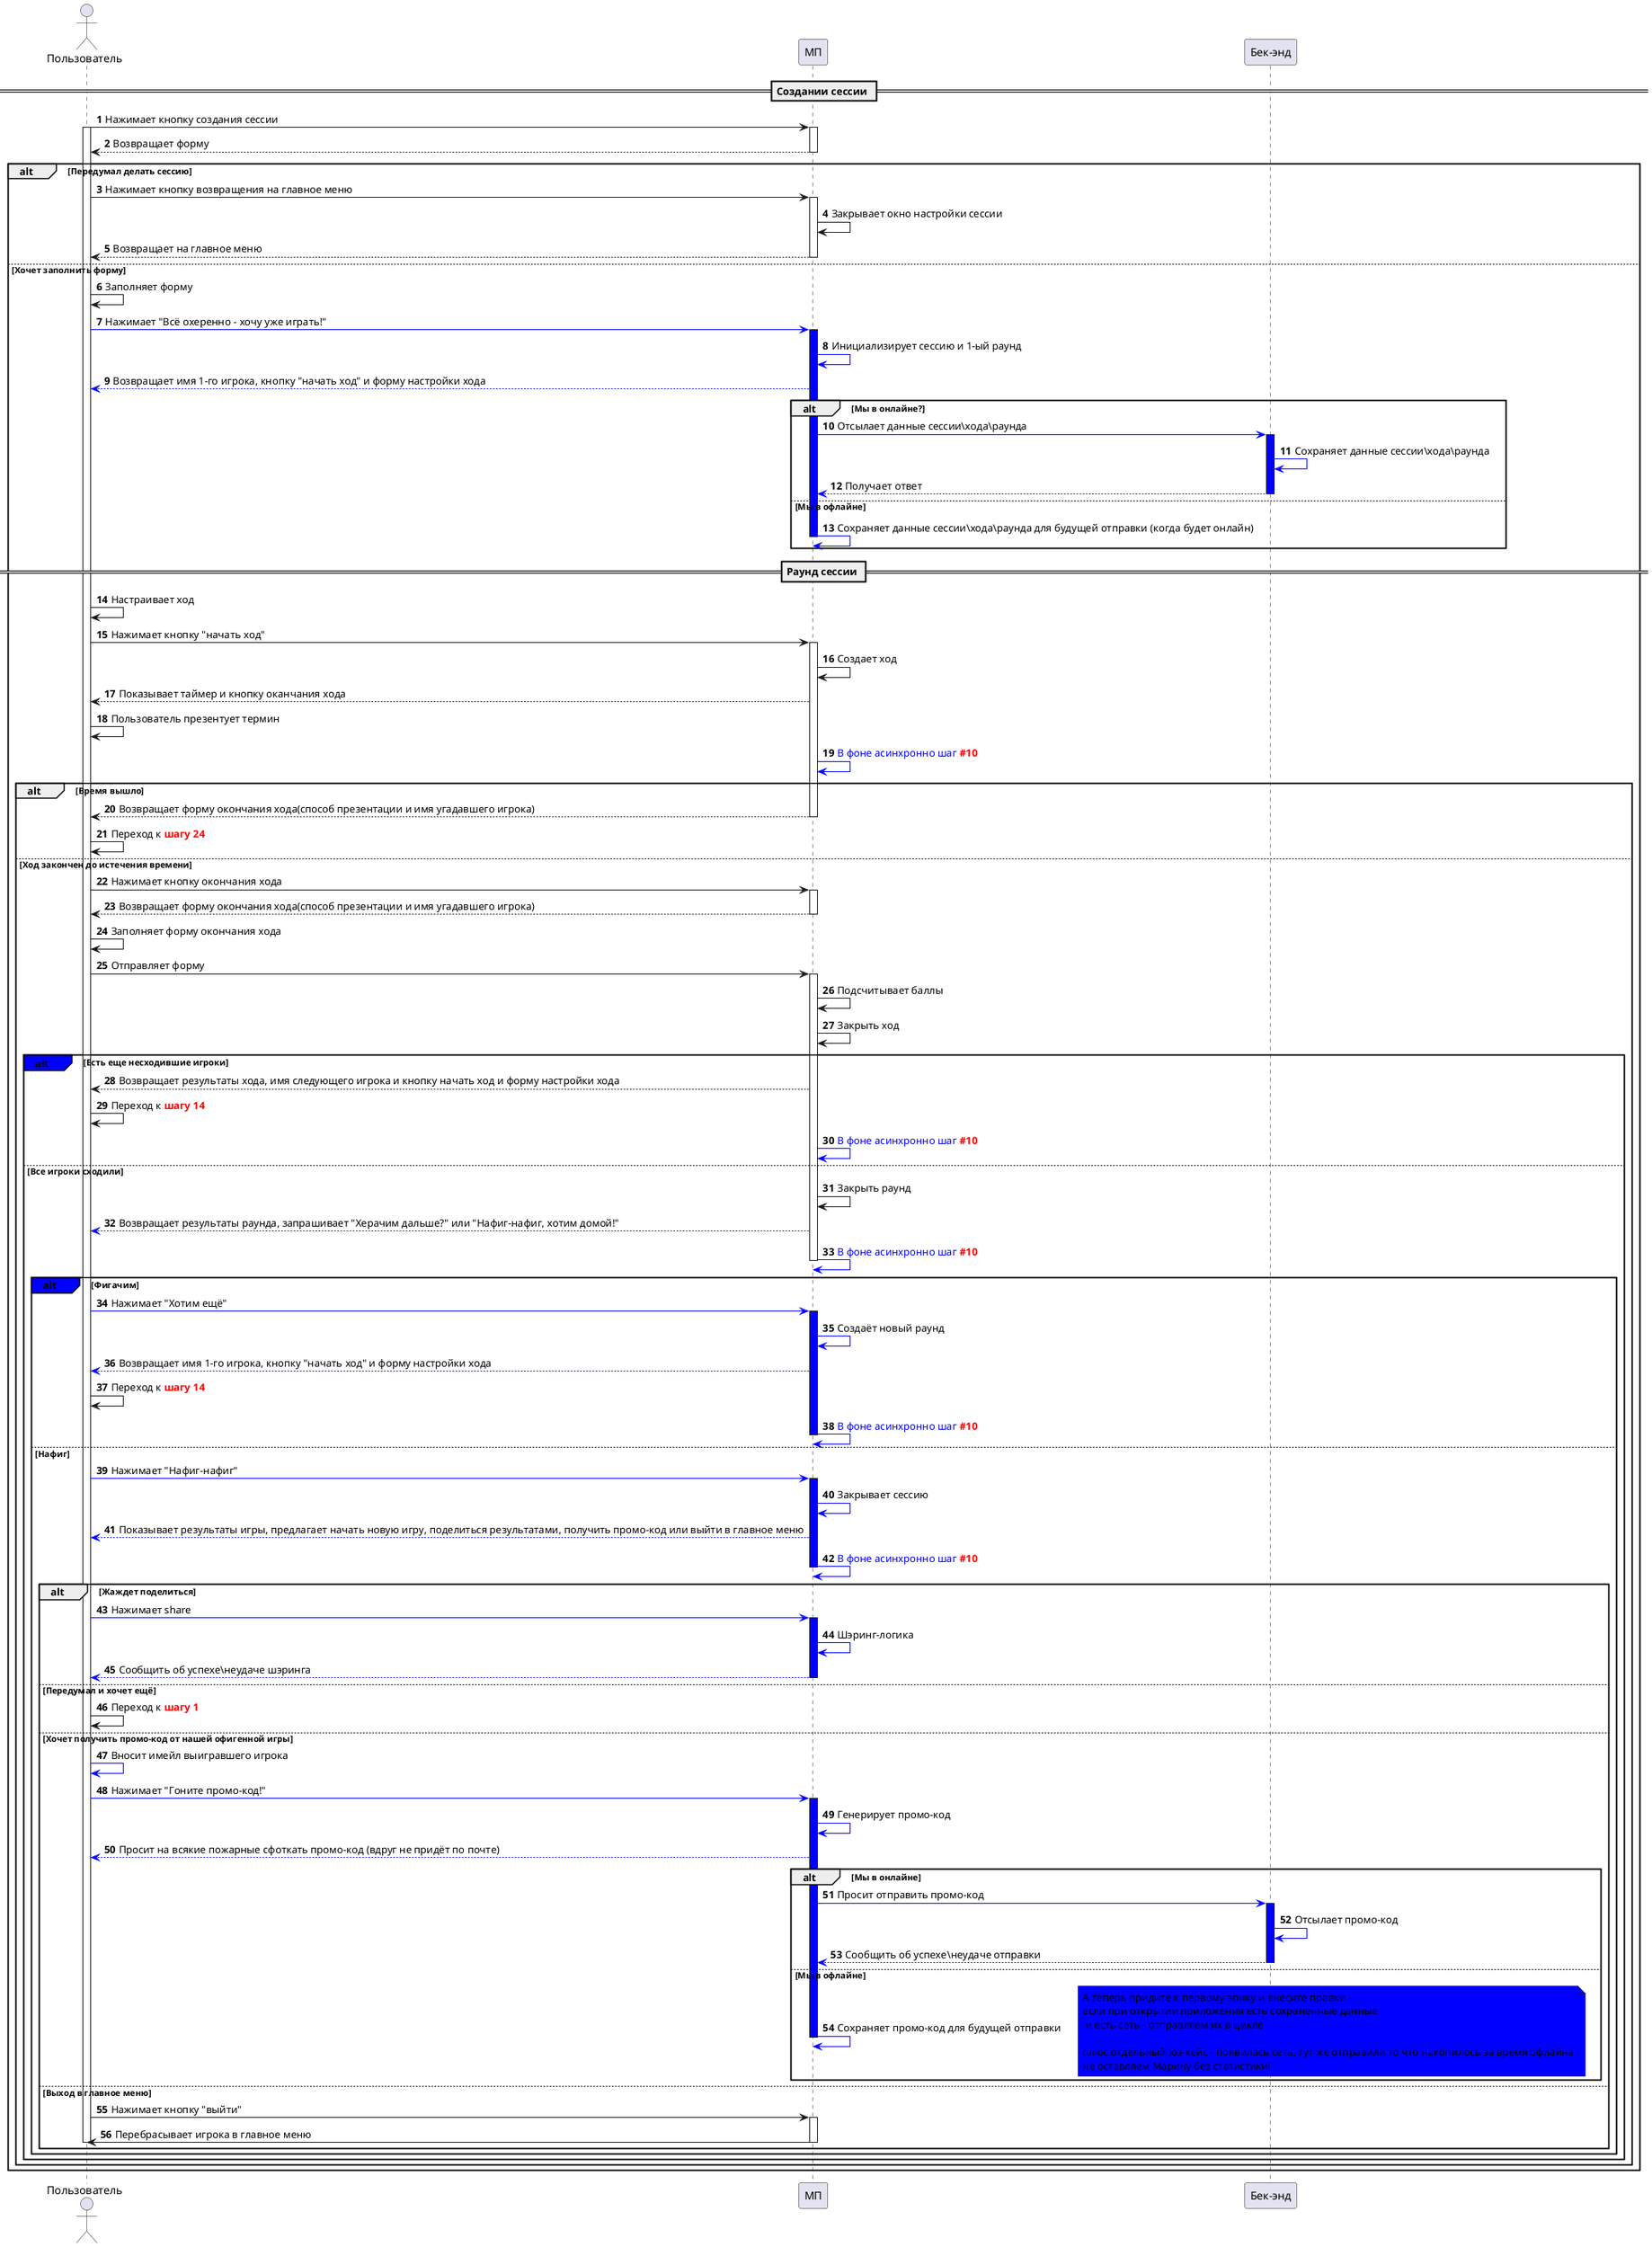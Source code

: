 @startuml E2
autonumber

actor User as "Пользователь"
participant Frontend as "МП"
participant Backend as "Бек-энд"

== Создании сессии ==
' Фронт-энд это то, что видит(и с чем взаимодействует) пользователь(в данном случае меню) 
' Бек-энд это работа программы скрытая от глаз пользователя 

User -> Frontend: Нажимает кнопку создания сессии
activate User

activate Frontend
Frontend --> User: Возвращает форму
deactivate Frontend

alt Передумал делать сессию
    User -> Frontend: Нажимает кнопку возвращения на главное меню

    activate Frontend
    Frontend -> Frontend: Закрывает окно настройки сессии
    Frontend --> User: Возвращает на главное меню
    deactivate Frontend

  else Хочет заполнить форму
    User -> User: Заполняет форму
     User -[#blue]> Frontend: Нажимает "Всё охеренно - хочу уже играть!"
    activate Frontend #blue
    Frontend-[#blue]>Frontend: Инициализирует сессию и 1-ый раунд
    User <-[#blue]- Frontend: Возвращает имя 1-го игрока, кнопку "начать ход" и форму настройки хода
    alt Мы в онлайне?
    Frontend -[#blue]>Backend: Отсылает данные сессии\хода\раунда
    activate Backend #blue
    Backend-[#blue]>Backend: Сохраняет данные сессии\хода\раунда
    Frontend <--[#blue]Backend: Получает ответ
    deactivate Backend
    else Мы в офлайне
    Frontend-[#blue]>Frontend: Сохраняет данные сессии\хода\раунда для будущей отправки (когда будет онлайн)
    deactivate Frontend
    end


== Раунд сессии ==

'в том числе и выбор сложности термина
User -> User: Настраивает ход
User -> Frontend: Нажимает кнопку "начать ход"

activate Frontend
Frontend -> Frontend: Создает ход

User <-- Frontend: Показывает таймер и кнопку оканчания хода

User -> User: Пользователь презентует термин
Frontend-[#blue]>Frontend: <font color="blue">В фоне асинхронно шаг <b><font color="red">#10

alt Время вышло

  User <-- Frontend: Возвращает форму окончания хода(способ презентации и имя угадавшего игрока)
  deactivate Frontend

  User -> User: Переход к <b><font color = red>шагу 24 

else Ход закончен до истечения времени
  User -> Frontend: Нажимает кнопку окончания хода

  activate Frontend
  User <-- Frontend: Возвращает форму окончания хода(способ презентации и имя угадавшего игрока)
  deactivate Frontend

  User -> User: Заполняет форму окончания хода
  User -> Frontend: Отправляет форму

  activate Frontend
  Frontend -> Frontend: Подсчитывает баллы
  Frontend -> Frontend: Закрыть ход
alt#blue  Есть еще несходившие игроки 
  User <-- Frontend: Возвращает результаты хода, имя следующего игрока и кнопку начать ход и форму настройки хода
  User -> User: Переход к <b><font color = red>шагу 14
  Frontend-[#blue]>Frontend: <font color="blue">В фоне асинхронно шаг <b><font color="red">#10

  else Все игроки сходили
  Frontend -> Frontend: Закрыть раунд
  User <[#blue]-- Frontend: Возвращает результаты раунда, запрашивает "Херачим дальше?" или "Нафиг-нафиг, хотим домой!"
  
  Frontend-[#blue]>Frontend: <font color="blue">В фоне асинхронно шаг <b><font color="red">#10
deactivate Frontend

alt#blue Фигачим
User -[#blue]> Frontend++#blue: Нажимает "Хотим ещё"
Frontend -[#blue]> Frontend: Создаёт новый раунд
  User <[#blue]-- Frontend: Возвращает имя 1-го игрока, кнопку "начать ход" и форму настройки хода
  User -> User: Переход к <b><font color = red>шагу 14
  Frontend-[#blue]>Frontend--: <font color="blue">В фоне асинхронно шаг <b><font color="red">#10

else Нафиг
User -[#blue]> Frontend++#blue: Нажимает "Нафиг-нафиг"
Frontend -[#blue]> Frontend: Закрывает сессию
  User <[#blue]-- Frontend: Показывает результаты игры, предлагает начать новую игру, поделиться результатами, получить промо-код или выйти в главное меню
  Frontend-[#blue]>Frontend--: <font color="blue">В фоне асинхронно шаг <b><font color="red">#10
alt Жаждет поделиться

User -[#blue]> Frontend++#blue: Нажимает share
Frontend -[#blue]> Frontend: Шэринг-логика
Frontend --[#blue]> User--: Сообщить об успехе\неудаче шэринга
  ' В глубоком сиквенсе доработать пункты результатов

else Передумал и хочет ещё
   
  User -> User: Переход к <b><font color = red>шагу 1
else Хочет получить промо-код от нашей офигенной игры
User -[#blue]> User: Вносит имейл выигравшего игрока
User -[#blue]> Frontend++#blue: Нажимает "Гоните промо-код!"
Frontend -[#blue]> Frontend: Генерирует промо-код
Frontend --[#blue]> User: Просит на всякие пожарные сфоткать промо-код (вдруг не придёт по почте)
alt Мы в онлайне
Frontend -[#blue]> Backend++#blue: Просит отправить промо-код
Backend -[#blue]> Backend: Отсылает промо-код
Backend --[#blue]> Frontend--: Сообщить об успехе\неудаче отправки
else Мы в офлайне
Frontend -[#blue]> Frontend: Сохраняет промо-код для будущей отправки
deactivate Frontend
  note right #blue: А теперь придите к первому эпику и внесите правки - \nесли при открытии приложения есть сохраненные данные\n и есть сеть - отправляем их в цикле\n\nплюс отдельный юз-кейс - появилась сеть, тут же отправили то что накопилось за время офлайна\nне оставляем Марину без статистики!
end
else Выход в главное меню

  User -> Frontend++: Нажимает кнопку "выйти"
  Frontend -> User--: Перебрасывает игрока в главное меню
  deactivate User

end
end

  end
  'предусмотреть альтернативу последний игрок или нет
  'предусмотреть пропуск хода (если игрок ушёл)




end



end



@enduml
